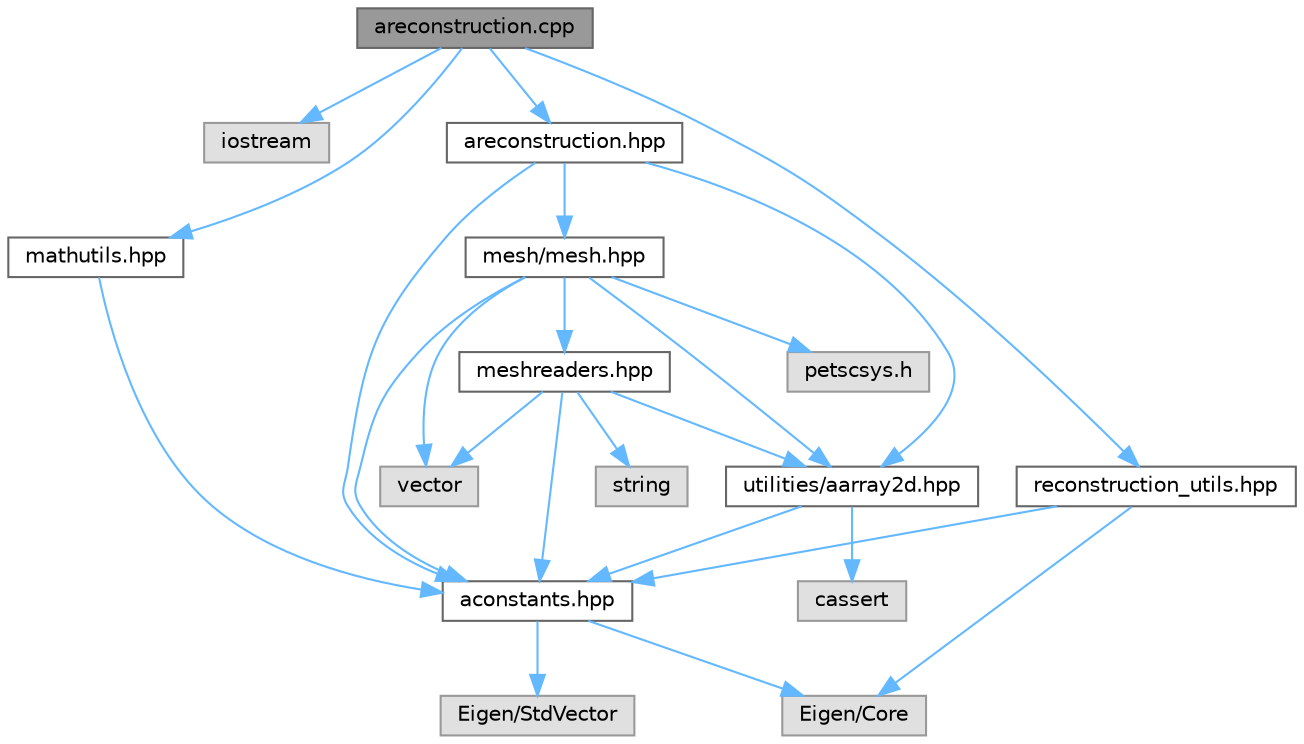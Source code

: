 digraph "areconstruction.cpp"
{
 // LATEX_PDF_SIZE
  bgcolor="transparent";
  edge [fontname=Helvetica,fontsize=10,labelfontname=Helvetica,labelfontsize=10];
  node [fontname=Helvetica,fontsize=10,shape=box,height=0.2,width=0.4];
  Node1 [id="Node000001",label="areconstruction.cpp",height=0.2,width=0.4,color="gray40", fillcolor="grey60", style="filled", fontcolor="black",tooltip="Implementation of solution reconstruction schemes (limiters)"];
  Node1 -> Node2 [id="edge1_Node000001_Node000002",color="steelblue1",style="solid",tooltip=" "];
  Node2 [id="Node000002",label="iostream",height=0.2,width=0.4,color="grey60", fillcolor="#E0E0E0", style="filled",tooltip=" "];
  Node1 -> Node3 [id="edge2_Node000001_Node000003",color="steelblue1",style="solid",tooltip=" "];
  Node3 [id="Node000003",label="mathutils.hpp",height=0.2,width=0.4,color="grey40", fillcolor="white", style="filled",URL="$mathutils_8hpp.html",tooltip="Provides convenient functions for certain geometric or calculus operations."];
  Node3 -> Node4 [id="edge3_Node000003_Node000004",color="steelblue1",style="solid",tooltip=" "];
  Node4 [id="Node000004",label="aconstants.hpp",height=0.2,width=0.4,color="grey40", fillcolor="white", style="filled",URL="$aconstants_8hpp.html",tooltip="Defines some macro constants and typedefs used throughout the code."];
  Node4 -> Node5 [id="edge4_Node000004_Node000005",color="steelblue1",style="solid",tooltip=" "];
  Node5 [id="Node000005",label="Eigen/Core",height=0.2,width=0.4,color="grey60", fillcolor="#E0E0E0", style="filled",tooltip=" "];
  Node4 -> Node6 [id="edge5_Node000004_Node000006",color="steelblue1",style="solid",tooltip=" "];
  Node6 [id="Node000006",label="Eigen/StdVector",height=0.2,width=0.4,color="grey60", fillcolor="#E0E0E0", style="filled",tooltip=" "];
  Node1 -> Node7 [id="edge6_Node000001_Node000007",color="steelblue1",style="solid",tooltip=" "];
  Node7 [id="Node000007",label="areconstruction.hpp",height=0.2,width=0.4,color="grey40", fillcolor="white", style="filled",URL="$areconstruction_8hpp.html",tooltip="Slope limiters for variable-extrapolation reconstruction."];
  Node7 -> Node4 [id="edge7_Node000007_Node000004",color="steelblue1",style="solid",tooltip=" "];
  Node7 -> Node8 [id="edge8_Node000007_Node000008",color="steelblue1",style="solid",tooltip=" "];
  Node8 [id="Node000008",label="utilities/aarray2d.hpp",height=0.2,width=0.4,color="grey40", fillcolor="white", style="filled",URL="$aarray2d_8hpp.html",tooltip="Defines a class to manipulate 2d arrays."];
  Node8 -> Node9 [id="edge9_Node000008_Node000009",color="steelblue1",style="solid",tooltip=" "];
  Node9 [id="Node000009",label="cassert",height=0.2,width=0.4,color="grey60", fillcolor="#E0E0E0", style="filled",tooltip=" "];
  Node8 -> Node4 [id="edge10_Node000008_Node000004",color="steelblue1",style="solid",tooltip=" "];
  Node7 -> Node10 [id="edge11_Node000007_Node000010",color="steelblue1",style="solid",tooltip=" "];
  Node10 [id="Node000010",label="mesh/mesh.hpp",height=0.2,width=0.4,color="grey40", fillcolor="white", style="filled",URL="$mesh_8hpp_source.html",tooltip=" "];
  Node10 -> Node11 [id="edge12_Node000010_Node000011",color="steelblue1",style="solid",tooltip=" "];
  Node11 [id="Node000011",label="vector",height=0.2,width=0.4,color="grey60", fillcolor="#E0E0E0", style="filled",tooltip=" "];
  Node10 -> Node12 [id="edge13_Node000010_Node000012",color="steelblue1",style="solid",tooltip=" "];
  Node12 [id="Node000012",label="petscsys.h",height=0.2,width=0.4,color="grey60", fillcolor="#E0E0E0", style="filled",tooltip=" "];
  Node10 -> Node4 [id="edge14_Node000010_Node000004",color="steelblue1",style="solid",tooltip=" "];
  Node10 -> Node8 [id="edge15_Node000010_Node000008",color="steelblue1",style="solid",tooltip=" "];
  Node10 -> Node13 [id="edge16_Node000010_Node000013",color="steelblue1",style="solid",tooltip=" "];
  Node13 [id="Node000013",label="meshreaders.hpp",height=0.2,width=0.4,color="grey40", fillcolor="white", style="filled",URL="$meshreaders_8hpp.html",tooltip="Mesh readers."];
  Node13 -> Node14 [id="edge17_Node000013_Node000014",color="steelblue1",style="solid",tooltip=" "];
  Node14 [id="Node000014",label="string",height=0.2,width=0.4,color="grey60", fillcolor="#E0E0E0", style="filled",tooltip=" "];
  Node13 -> Node11 [id="edge18_Node000013_Node000011",color="steelblue1",style="solid",tooltip=" "];
  Node13 -> Node4 [id="edge19_Node000013_Node000004",color="steelblue1",style="solid",tooltip=" "];
  Node13 -> Node8 [id="edge20_Node000013_Node000008",color="steelblue1",style="solid",tooltip=" "];
  Node1 -> Node15 [id="edge21_Node000001_Node000015",color="steelblue1",style="solid",tooltip=" "];
  Node15 [id="Node000015",label="reconstruction_utils.hpp",height=0.2,width=0.4,color="grey40", fillcolor="white", style="filled",URL="$reconstruction__utils_8hpp.html",tooltip="Some small functions required for reconstruction."];
  Node15 -> Node5 [id="edge22_Node000015_Node000005",color="steelblue1",style="solid",tooltip=" "];
  Node15 -> Node4 [id="edge23_Node000015_Node000004",color="steelblue1",style="solid",tooltip=" "];
}
